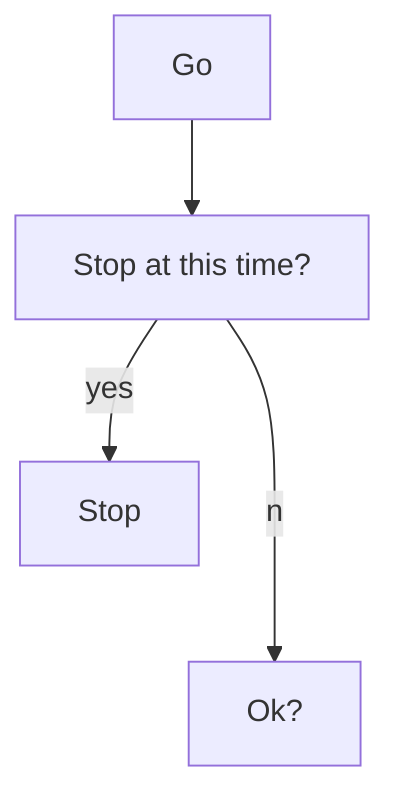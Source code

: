 graph TD;
  go["Go"] --> check_stop["Stop at this time?"]
  check_stop --no--> has_content["Ok?"];
  check_stop --yes--> stop["Stop"];
